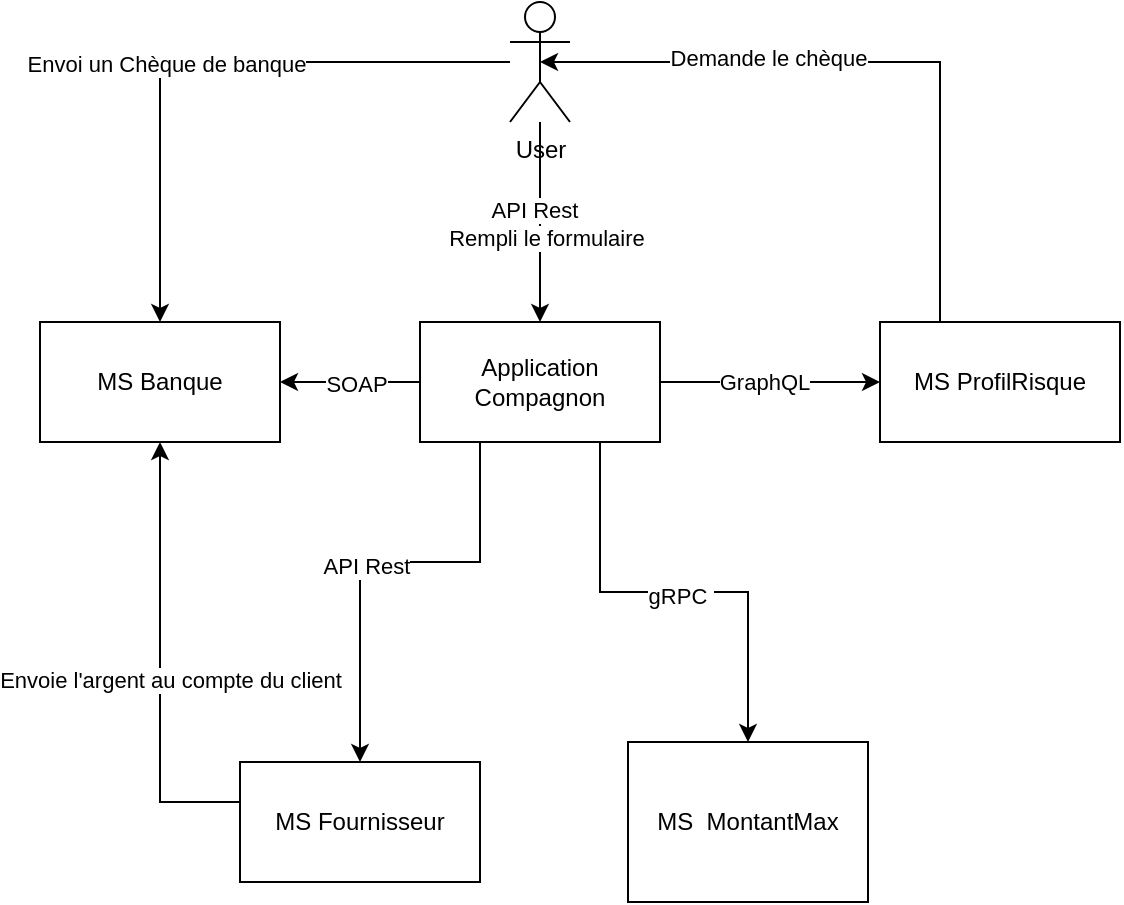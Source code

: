 <mxfile><diagram name="Page-1" id="peV_G5JxgoitJ0QYGf3K"><mxGraphModel dx="316" dy="375" grid="1" gridSize="10" guides="1" tooltips="1" connect="1" arrows="1" fold="1" page="1" pageScale="1" pageWidth="827" pageHeight="1169" math="0" shadow="0"><root><mxCell id="0"/><mxCell id="1" parent="0"/><mxCell id="l7CKZ1zRiuqAMe14SBAq-1" value="Application Compagnon" style="rounded=0;whiteSpace=wrap;html=1;" parent="1" vertex="1"><mxGeometry x="230" y="200" width="120" height="60" as="geometry"/></mxCell><mxCell id="l7CKZ1zRiuqAMe14SBAq-5" style="edgeStyle=orthogonalEdgeStyle;rounded=0;orthogonalLoop=1;jettySize=auto;html=1;startArrow=classic;startFill=1;endArrow=none;endFill=0;" parent="1" source="l7CKZ1zRiuqAMe14SBAq-2" edge="1"><mxGeometry relative="1" as="geometry"><mxPoint x="320" y="260" as="targetPoint"/><Array as="points"><mxPoint x="394" y="335"/><mxPoint x="320" y="335"/><mxPoint x="320" y="260"/></Array></mxGeometry></mxCell><mxCell id="l7CKZ1zRiuqAMe14SBAq-6" value="gRPC&amp;nbsp;" style="edgeLabel;html=1;align=center;verticalAlign=middle;resizable=0;points=[];" parent="l7CKZ1zRiuqAMe14SBAq-5" vertex="1" connectable="0"><mxGeometry x="-0.027" y="2" relative="1" as="geometry"><mxPoint as="offset"/></mxGeometry></mxCell><mxCell id="l7CKZ1zRiuqAMe14SBAq-7" style="edgeStyle=orthogonalEdgeStyle;rounded=0;orthogonalLoop=1;jettySize=auto;html=1;entryX=0;entryY=0.5;entryDx=0;entryDy=0;exitX=1;exitY=0.5;exitDx=0;exitDy=0;" parent="1" source="l7CKZ1zRiuqAMe14SBAq-1" target="l7CKZ1zRiuqAMe14SBAq-3" edge="1"><mxGeometry relative="1" as="geometry"/></mxCell><mxCell id="l7CKZ1zRiuqAMe14SBAq-8" value="GraphQL" style="edgeLabel;html=1;align=center;verticalAlign=middle;resizable=0;points=[];" parent="l7CKZ1zRiuqAMe14SBAq-7" vertex="1" connectable="0"><mxGeometry x="0.2" y="4" relative="1" as="geometry"><mxPoint x="-14" y="4" as="offset"/></mxGeometry></mxCell><mxCell id="l7CKZ1zRiuqAMe14SBAq-22" style="edgeStyle=orthogonalEdgeStyle;rounded=0;orthogonalLoop=1;jettySize=auto;html=1;entryX=1;entryY=0.5;entryDx=0;entryDy=0;" parent="1" target="l7CKZ1zRiuqAMe14SBAq-17" edge="1"><mxGeometry relative="1" as="geometry"><mxPoint x="230" y="230" as="sourcePoint"/><Array as="points"><mxPoint x="220" y="230"/><mxPoint x="220" y="230"/></Array></mxGeometry></mxCell><mxCell id="l7CKZ1zRiuqAMe14SBAq-25" value="SOAP" style="edgeLabel;html=1;align=center;verticalAlign=middle;resizable=0;points=[];" parent="l7CKZ1zRiuqAMe14SBAq-22" vertex="1" connectable="0"><mxGeometry x="-0.105" y="1" relative="1" as="geometry"><mxPoint x="-1" as="offset"/></mxGeometry></mxCell><mxCell id="l7CKZ1zRiuqAMe14SBAq-2" value="MS&amp;nbsp; MontantMax" style="rounded=0;whiteSpace=wrap;html=1;" parent="1" vertex="1"><mxGeometry x="334" y="410" width="120" height="80" as="geometry"/></mxCell><mxCell id="l7CKZ1zRiuqAMe14SBAq-3" value="MS ProfilRisque" style="rounded=0;whiteSpace=wrap;html=1;" parent="1" vertex="1"><mxGeometry x="460" y="200" width="120" height="60" as="geometry"/></mxCell><mxCell id="l7CKZ1zRiuqAMe14SBAq-12" style="edgeStyle=orthogonalEdgeStyle;rounded=0;orthogonalLoop=1;jettySize=auto;html=1;entryX=0.5;entryY=0;entryDx=0;entryDy=0;" parent="1" source="l7CKZ1zRiuqAMe14SBAq-10" target="l7CKZ1zRiuqAMe14SBAq-1" edge="1"><mxGeometry relative="1" as="geometry"/></mxCell><mxCell id="l7CKZ1zRiuqAMe14SBAq-14" value="Rempli le formulaire" style="edgeLabel;html=1;align=center;verticalAlign=middle;resizable=0;points=[];" parent="l7CKZ1zRiuqAMe14SBAq-12" vertex="1" connectable="0"><mxGeometry x="0.164" y="3" relative="1" as="geometry"><mxPoint as="offset"/></mxGeometry></mxCell><mxCell id="l7CKZ1zRiuqAMe14SBAq-31" value="API Rest" style="edgeLabel;html=1;align=center;verticalAlign=middle;resizable=0;points=[];" parent="l7CKZ1zRiuqAMe14SBAq-12" vertex="1" connectable="0"><mxGeometry x="-0.125" y="-3" relative="1" as="geometry"><mxPoint as="offset"/></mxGeometry></mxCell><mxCell id="l7CKZ1zRiuqAMe14SBAq-20" style="edgeStyle=orthogonalEdgeStyle;rounded=0;orthogonalLoop=1;jettySize=auto;html=1;" parent="1" source="l7CKZ1zRiuqAMe14SBAq-10" target="l7CKZ1zRiuqAMe14SBAq-17" edge="1"><mxGeometry relative="1" as="geometry"/></mxCell><mxCell id="l7CKZ1zRiuqAMe14SBAq-21" value="Envoi un Chèque de banque" style="edgeLabel;html=1;align=center;verticalAlign=middle;resizable=0;points=[];" parent="l7CKZ1zRiuqAMe14SBAq-20" vertex="1" connectable="0"><mxGeometry x="0.13" y="1" relative="1" as="geometry"><mxPoint as="offset"/></mxGeometry></mxCell><mxCell id="l7CKZ1zRiuqAMe14SBAq-10" value="User&lt;div&gt;&lt;br&gt;&lt;/div&gt;" style="shape=umlActor;verticalLabelPosition=bottom;verticalAlign=top;html=1;outlineConnect=0;" parent="1" vertex="1"><mxGeometry x="275" y="40" width="30" height="60" as="geometry"/></mxCell><mxCell id="l7CKZ1zRiuqAMe14SBAq-17" value="MS Banque" style="rounded=0;whiteSpace=wrap;html=1;" parent="1" vertex="1"><mxGeometry x="40" y="200" width="120" height="60" as="geometry"/></mxCell><mxCell id="l7CKZ1zRiuqAMe14SBAq-27" style="edgeStyle=orthogonalEdgeStyle;rounded=0;orthogonalLoop=1;jettySize=auto;html=1;entryX=0.25;entryY=1;entryDx=0;entryDy=0;startArrow=classic;startFill=1;endArrow=none;endFill=0;" parent="1" source="l7CKZ1zRiuqAMe14SBAq-19" target="l7CKZ1zRiuqAMe14SBAq-1" edge="1"><mxGeometry relative="1" as="geometry"><mxPoint x="190" y="290" as="targetPoint"/><Array as="points"><mxPoint x="200" y="320"/><mxPoint x="260" y="320"/></Array></mxGeometry></mxCell><mxCell id="l7CKZ1zRiuqAMe14SBAq-28" value="API Rest" style="edgeLabel;html=1;align=center;verticalAlign=middle;resizable=0;points=[];" parent="l7CKZ1zRiuqAMe14SBAq-27" vertex="1" connectable="0"><mxGeometry x="-0.069" y="-2" relative="1" as="geometry"><mxPoint as="offset"/></mxGeometry></mxCell><mxCell id="l7CKZ1zRiuqAMe14SBAq-29" style="edgeStyle=orthogonalEdgeStyle;rounded=0;orthogonalLoop=1;jettySize=auto;html=1;entryX=0.5;entryY=1;entryDx=0;entryDy=0;" parent="1" source="l7CKZ1zRiuqAMe14SBAq-19" target="l7CKZ1zRiuqAMe14SBAq-17" edge="1"><mxGeometry relative="1" as="geometry"><Array as="points"><mxPoint x="100" y="440"/></Array></mxGeometry></mxCell><mxCell id="l7CKZ1zRiuqAMe14SBAq-30" value="Envoie l'argent au compte du client" style="edgeLabel;html=1;align=center;verticalAlign=middle;resizable=0;points=[];" parent="l7CKZ1zRiuqAMe14SBAq-29" vertex="1" connectable="0"><mxGeometry x="-0.078" y="-6" relative="1" as="geometry"><mxPoint x="-1" as="offset"/></mxGeometry></mxCell><mxCell id="l7CKZ1zRiuqAMe14SBAq-19" value="MS Fournisseur" style="rounded=0;whiteSpace=wrap;html=1;" parent="1" vertex="1"><mxGeometry x="140" y="420" width="120" height="60" as="geometry"/></mxCell><mxCell id="l7CKZ1zRiuqAMe14SBAq-32" style="edgeStyle=orthogonalEdgeStyle;rounded=0;orthogonalLoop=1;jettySize=auto;html=1;entryX=0.5;entryY=0.5;entryDx=0;entryDy=0;entryPerimeter=0;" parent="1" source="l7CKZ1zRiuqAMe14SBAq-3" target="l7CKZ1zRiuqAMe14SBAq-10" edge="1"><mxGeometry relative="1" as="geometry"><Array as="points"><mxPoint x="490" y="70"/></Array></mxGeometry></mxCell><mxCell id="l7CKZ1zRiuqAMe14SBAq-33" value="Demande le chèque" style="edgeLabel;html=1;align=center;verticalAlign=middle;resizable=0;points=[];" parent="l7CKZ1zRiuqAMe14SBAq-32" vertex="1" connectable="0"><mxGeometry x="0.314" y="-2" relative="1" as="geometry"><mxPoint x="1" as="offset"/></mxGeometry></mxCell></root></mxGraphModel></diagram></mxfile>
